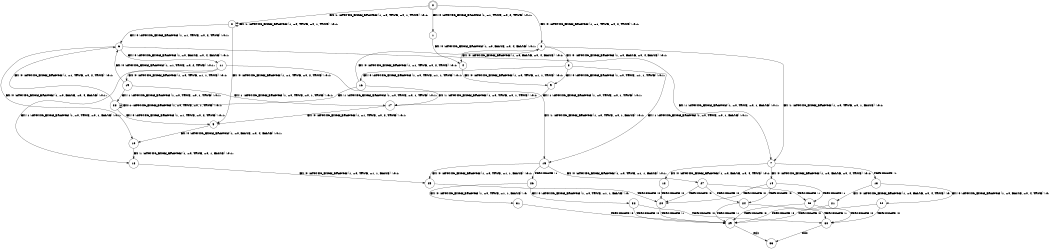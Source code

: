 digraph BCG {
size = "7, 10.5";
center = TRUE;
node [shape = circle];
0 [peripheries = 2];
0 -> 1 [label = "EX !0 !ATOMIC_EXCH_BRANCH (1, +1, TRUE, +0, 2, TRUE) !:0:1:"];
0 -> 2 [label = "EX !1 !ATOMIC_EXCH_BRANCH (1, +0, TRUE, +0, 1, TRUE) !:0:1:"];
0 -> 3 [label = "EX !0 !ATOMIC_EXCH_BRANCH (1, +1, TRUE, +0, 2, TRUE) !:0:1:"];
1 -> 4 [label = "EX !0 !ATOMIC_EXCH_BRANCH (1, +0, FALSE, +0, 4, FALSE) !:0:1:"];
2 -> 5 [label = "EX !0 !ATOMIC_EXCH_BRANCH (1, +1, TRUE, +0, 2, TRUE) !:0:1:"];
2 -> 6 [label = "EX !0 !ATOMIC_EXCH_BRANCH (1, +1, TRUE, +0, 2, TRUE) !:0:1:"];
2 -> 2 [label = "EX !1 !ATOMIC_EXCH_BRANCH (1, +0, TRUE, +0, 1, TRUE) !:0:1:"];
3 -> 4 [label = "EX !0 !ATOMIC_EXCH_BRANCH (1, +0, FALSE, +0, 4, FALSE) !:0:1:"];
3 -> 7 [label = "EX !1 !ATOMIC_EXCH_BRANCH (1, +0, TRUE, +0, 1, FALSE) !:0:1:"];
3 -> 8 [label = "EX !0 !ATOMIC_EXCH_BRANCH (1, +0, FALSE, +0, 4, FALSE) !:0:1:"];
4 -> 9 [label = "EX !0 !ATOMIC_EXCH_BRANCH (1, +0, TRUE, +1, 1, TRUE) !:0:1:"];
5 -> 10 [label = "EX !0 !ATOMIC_EXCH_BRANCH (1, +0, FALSE, +0, 4, FALSE) !:0:1:"];
6 -> 10 [label = "EX !0 !ATOMIC_EXCH_BRANCH (1, +0, FALSE, +0, 4, FALSE) !:0:1:"];
6 -> 7 [label = "EX !1 !ATOMIC_EXCH_BRANCH (1, +0, TRUE, +0, 1, FALSE) !:0:1:"];
6 -> 11 [label = "EX !0 !ATOMIC_EXCH_BRANCH (1, +0, FALSE, +0, 4, FALSE) !:0:1:"];
7 -> 12 [label = "EX !0 !ATOMIC_EXCH_BRANCH (1, +0, FALSE, +0, 4, TRUE) !:0:1:"];
7 -> 13 [label = "TERMINATE !1"];
7 -> 14 [label = "EX !0 !ATOMIC_EXCH_BRANCH (1, +0, FALSE, +0, 4, TRUE) !:0:1:"];
8 -> 9 [label = "EX !0 !ATOMIC_EXCH_BRANCH (1, +0, TRUE, +1, 1, TRUE) !:0:1:"];
8 -> 15 [label = "EX !1 !ATOMIC_EXCH_BRANCH (1, +0, TRUE, +0, 1, FALSE) !:0:1:"];
8 -> 16 [label = "EX !0 !ATOMIC_EXCH_BRANCH (1, +0, TRUE, +1, 1, TRUE) !:0:1:"];
9 -> 17 [label = "EX !1 !ATOMIC_EXCH_BRANCH (1, +0, TRUE, +0, 1, TRUE) !:0:1:"];
10 -> 18 [label = "EX !1 !ATOMIC_EXCH_BRANCH (1, +0, TRUE, +0, 1, FALSE) !:0:1:"];
11 -> 18 [label = "EX !1 !ATOMIC_EXCH_BRANCH (1, +0, TRUE, +0, 1, FALSE) !:0:1:"];
11 -> 15 [label = "EX !1 !ATOMIC_EXCH_BRANCH (1, +0, TRUE, +0, 1, FALSE) !:0:1:"];
11 -> 19 [label = "EX !0 !ATOMIC_EXCH_BRANCH (1, +0, TRUE, +1, 1, TRUE) !:0:1:"];
12 -> 20 [label = "TERMINATE !0"];
13 -> 21 [label = "EX !0 !ATOMIC_EXCH_BRANCH (1, +0, FALSE, +0, 4, TRUE) !:0:"];
13 -> 22 [label = "EX !0 !ATOMIC_EXCH_BRANCH (1, +0, FALSE, +0, 4, TRUE) !:0:"];
14 -> 20 [label = "TERMINATE !0"];
14 -> 23 [label = "TERMINATE !1"];
14 -> 24 [label = "TERMINATE !0"];
15 -> 25 [label = "EX !0 !ATOMIC_EXCH_BRANCH (1, +0, TRUE, +1, 1, FALSE) !:0:1:"];
15 -> 26 [label = "TERMINATE !1"];
15 -> 27 [label = "EX !0 !ATOMIC_EXCH_BRANCH (1, +0, TRUE, +1, 1, FALSE) !:0:1:"];
16 -> 17 [label = "EX !1 !ATOMIC_EXCH_BRANCH (1, +0, TRUE, +0, 1, TRUE) !:0:1:"];
16 -> 28 [label = "EX !1 !ATOMIC_EXCH_BRANCH (1, +0, TRUE, +0, 1, TRUE) !:0:1:"];
16 -> 3 [label = "EX !0 !ATOMIC_EXCH_BRANCH (1, +1, TRUE, +0, 2, TRUE) !:0:1:"];
17 -> 5 [label = "EX !0 !ATOMIC_EXCH_BRANCH (1, +1, TRUE, +0, 2, TRUE) !:0:1:"];
18 -> 25 [label = "EX !0 !ATOMIC_EXCH_BRANCH (1, +0, TRUE, +1, 1, FALSE) !:0:1:"];
19 -> 17 [label = "EX !1 !ATOMIC_EXCH_BRANCH (1, +0, TRUE, +0, 1, TRUE) !:0:1:"];
19 -> 28 [label = "EX !1 !ATOMIC_EXCH_BRANCH (1, +0, TRUE, +0, 1, TRUE) !:0:1:"];
19 -> 6 [label = "EX !0 !ATOMIC_EXCH_BRANCH (1, +1, TRUE, +0, 2, TRUE) !:0:1:"];
20 -> 29 [label = "TERMINATE !1"];
21 -> 29 [label = "TERMINATE !0"];
22 -> 29 [label = "TERMINATE !0"];
22 -> 30 [label = "TERMINATE !0"];
23 -> 29 [label = "TERMINATE !0"];
23 -> 30 [label = "TERMINATE !0"];
24 -> 29 [label = "TERMINATE !1"];
24 -> 30 [label = "TERMINATE !1"];
25 -> 20 [label = "TERMINATE !0"];
26 -> 31 [label = "EX !0 !ATOMIC_EXCH_BRANCH (1, +0, TRUE, +1, 1, FALSE) !:0:"];
26 -> 32 [label = "EX !0 !ATOMIC_EXCH_BRANCH (1, +0, TRUE, +1, 1, FALSE) !:0:"];
27 -> 20 [label = "TERMINATE !0"];
27 -> 23 [label = "TERMINATE !1"];
27 -> 24 [label = "TERMINATE !0"];
28 -> 5 [label = "EX !0 !ATOMIC_EXCH_BRANCH (1, +1, TRUE, +0, 2, TRUE) !:0:1:"];
28 -> 28 [label = "EX !1 !ATOMIC_EXCH_BRANCH (1, +0, TRUE, +0, 1, TRUE) !:0:1:"];
28 -> 6 [label = "EX !0 !ATOMIC_EXCH_BRANCH (1, +1, TRUE, +0, 2, TRUE) !:0:1:"];
29 -> 33 [label = "exit"];
30 -> 33 [label = "exit"];
31 -> 29 [label = "TERMINATE !0"];
32 -> 29 [label = "TERMINATE !0"];
32 -> 30 [label = "TERMINATE !0"];
}

